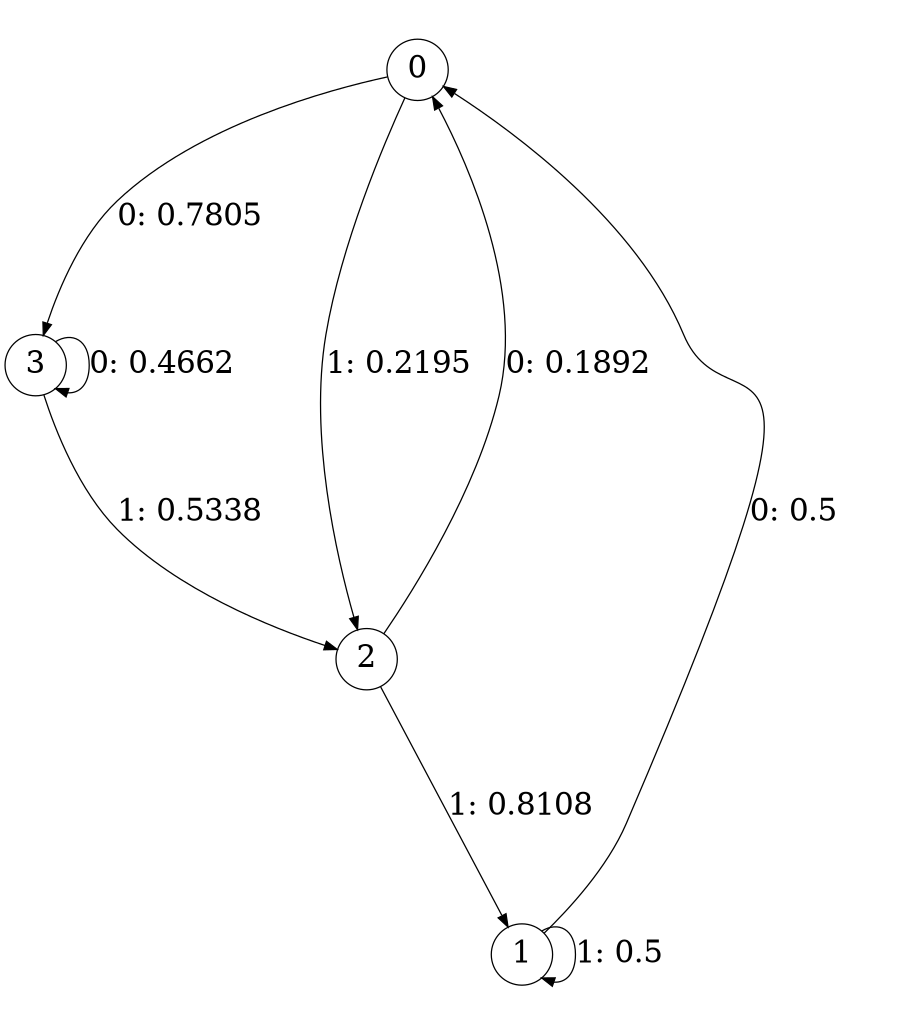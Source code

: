 digraph "ch32concat_phase3_L2" {
size = "6,8.5";
ratio = "fill";
node [shape = circle];
node [fontsize = 24];
edge [fontsize = 24];
0 -> 3 [label = "0: 0.7805   "];
0 -> 2 [label = "1: 0.2195   "];
1 -> 0 [label = "0: 0.5      "];
1 -> 1 [label = "1: 0.5      "];
2 -> 0 [label = "0: 0.1892   "];
2 -> 1 [label = "1: 0.8108   "];
3 -> 3 [label = "0: 0.4662   "];
3 -> 2 [label = "1: 0.5338   "];
}